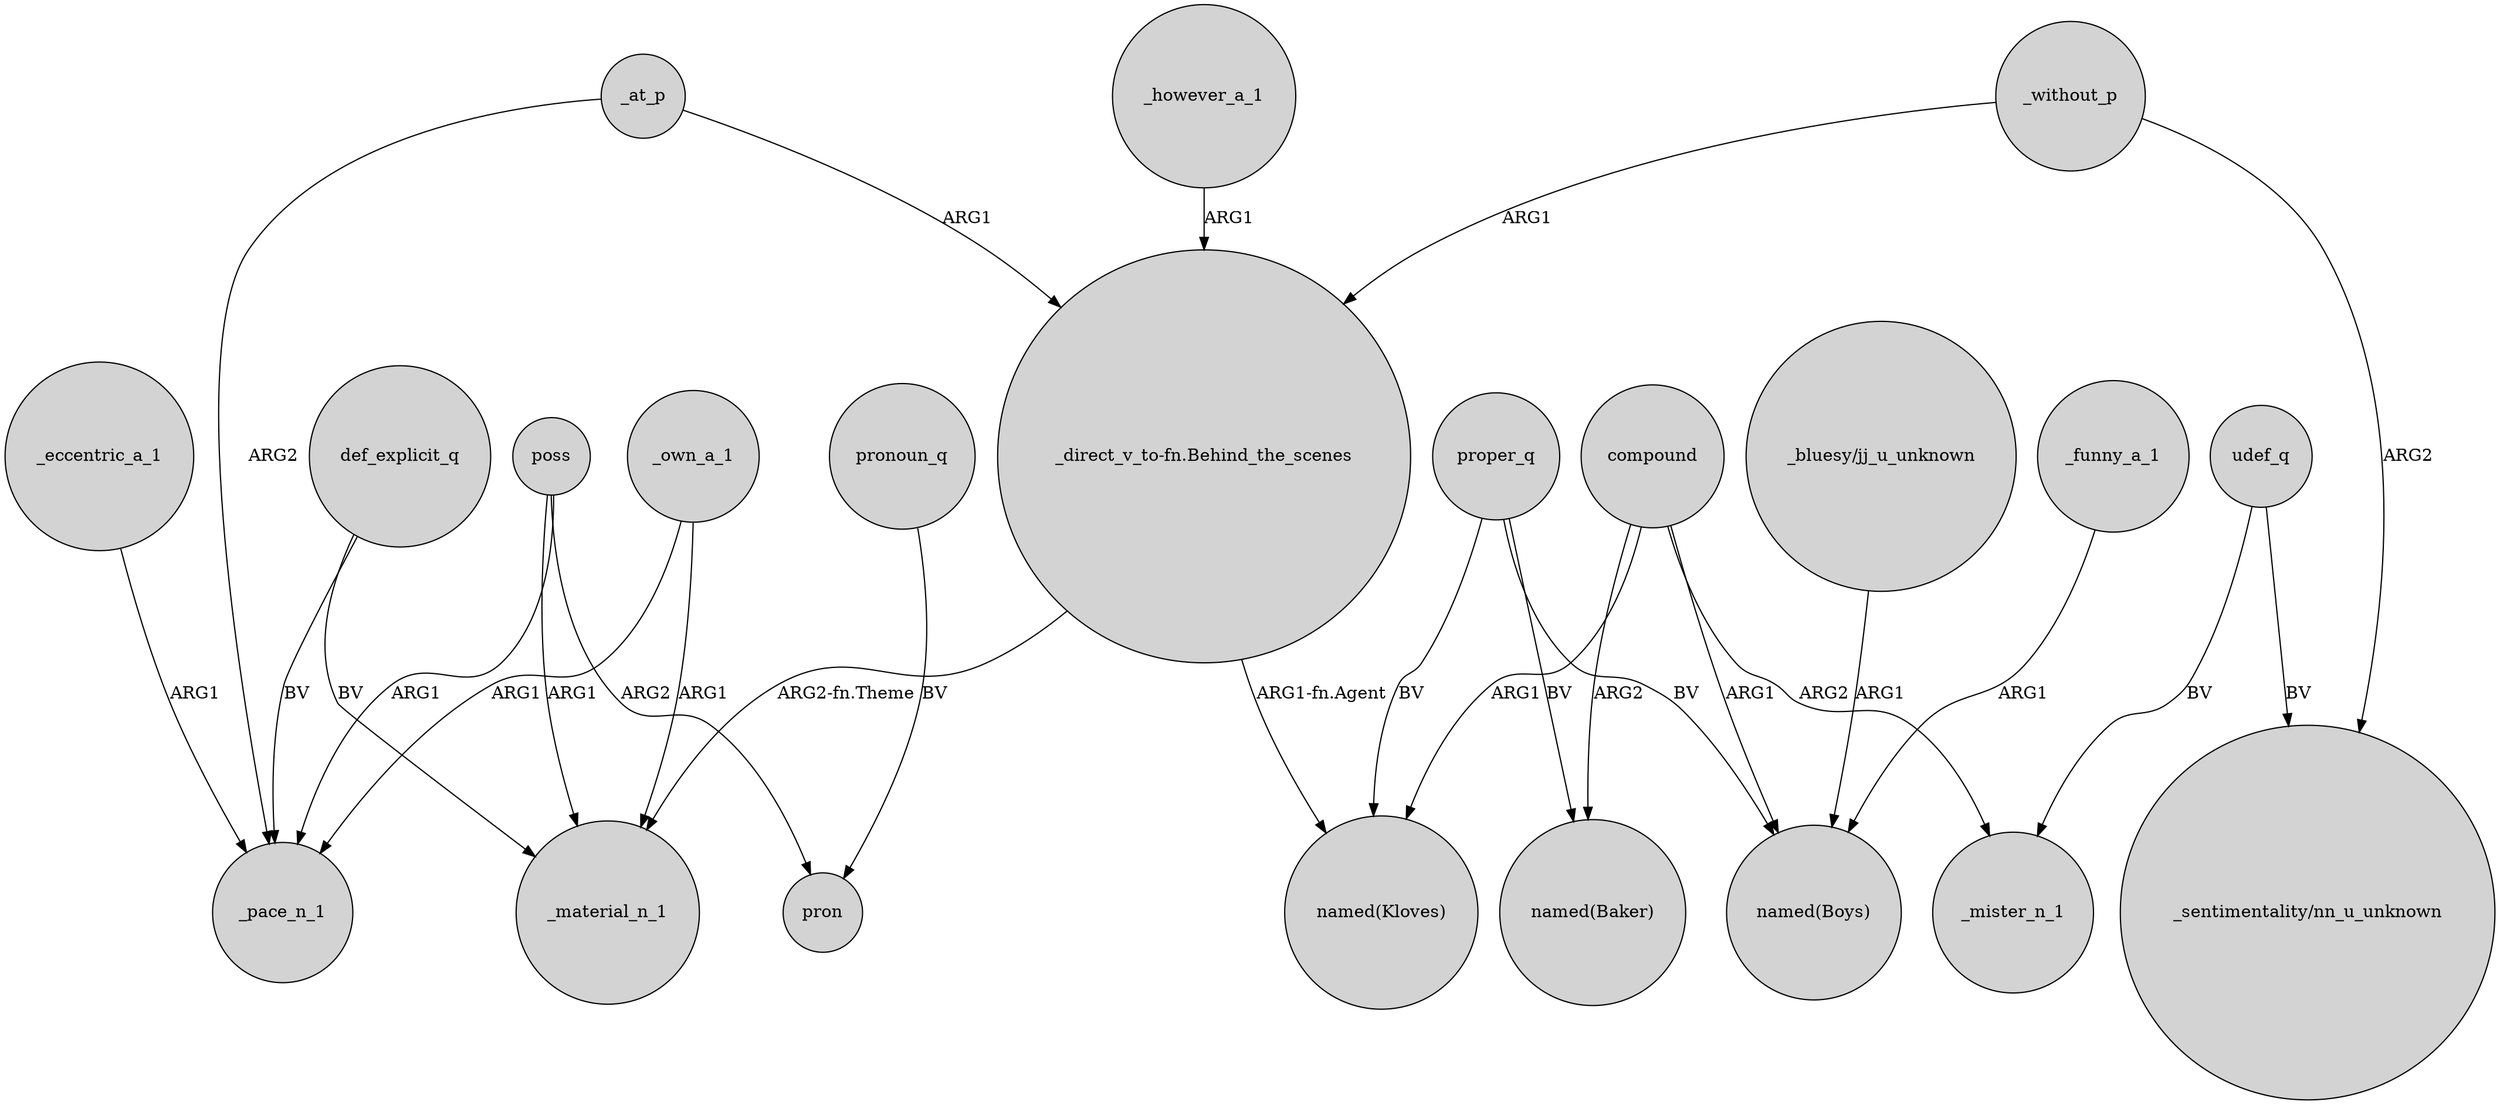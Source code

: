 digraph {
	node [shape=circle style=filled]
	_eccentric_a_1 -> _pace_n_1 [label=ARG1]
	poss -> pron [label=ARG2]
	compound -> _mister_n_1 [label=ARG2]
	udef_q -> _mister_n_1 [label=BV]
	poss -> _material_n_1 [label=ARG1]
	compound -> "named(Boys)" [label=ARG1]
	compound -> "named(Kloves)" [label=ARG1]
	proper_q -> "named(Baker)" [label=BV]
	pronoun_q -> pron [label=BV]
	"_bluesy/jj_u_unknown" -> "named(Boys)" [label=ARG1]
	_at_p -> "_direct_v_to-fn.Behind_the_scenes" [label=ARG1]
	def_explicit_q -> _pace_n_1 [label=BV]
	"_direct_v_to-fn.Behind_the_scenes" -> "named(Kloves)" [label="ARG1-fn.Agent"]
	proper_q -> "named(Kloves)" [label=BV]
	_own_a_1 -> _material_n_1 [label=ARG1]
	def_explicit_q -> _material_n_1 [label=BV]
	_funny_a_1 -> "named(Boys)" [label=ARG1]
	"_direct_v_to-fn.Behind_the_scenes" -> _material_n_1 [label="ARG2-fn.Theme"]
	_without_p -> "_direct_v_to-fn.Behind_the_scenes" [label=ARG1]
	_without_p -> "_sentimentality/nn_u_unknown" [label=ARG2]
	_own_a_1 -> _pace_n_1 [label=ARG1]
	udef_q -> "_sentimentality/nn_u_unknown" [label=BV]
	_at_p -> _pace_n_1 [label=ARG2]
	compound -> "named(Baker)" [label=ARG2]
	poss -> _pace_n_1 [label=ARG1]
	_however_a_1 -> "_direct_v_to-fn.Behind_the_scenes" [label=ARG1]
	proper_q -> "named(Boys)" [label=BV]
}
